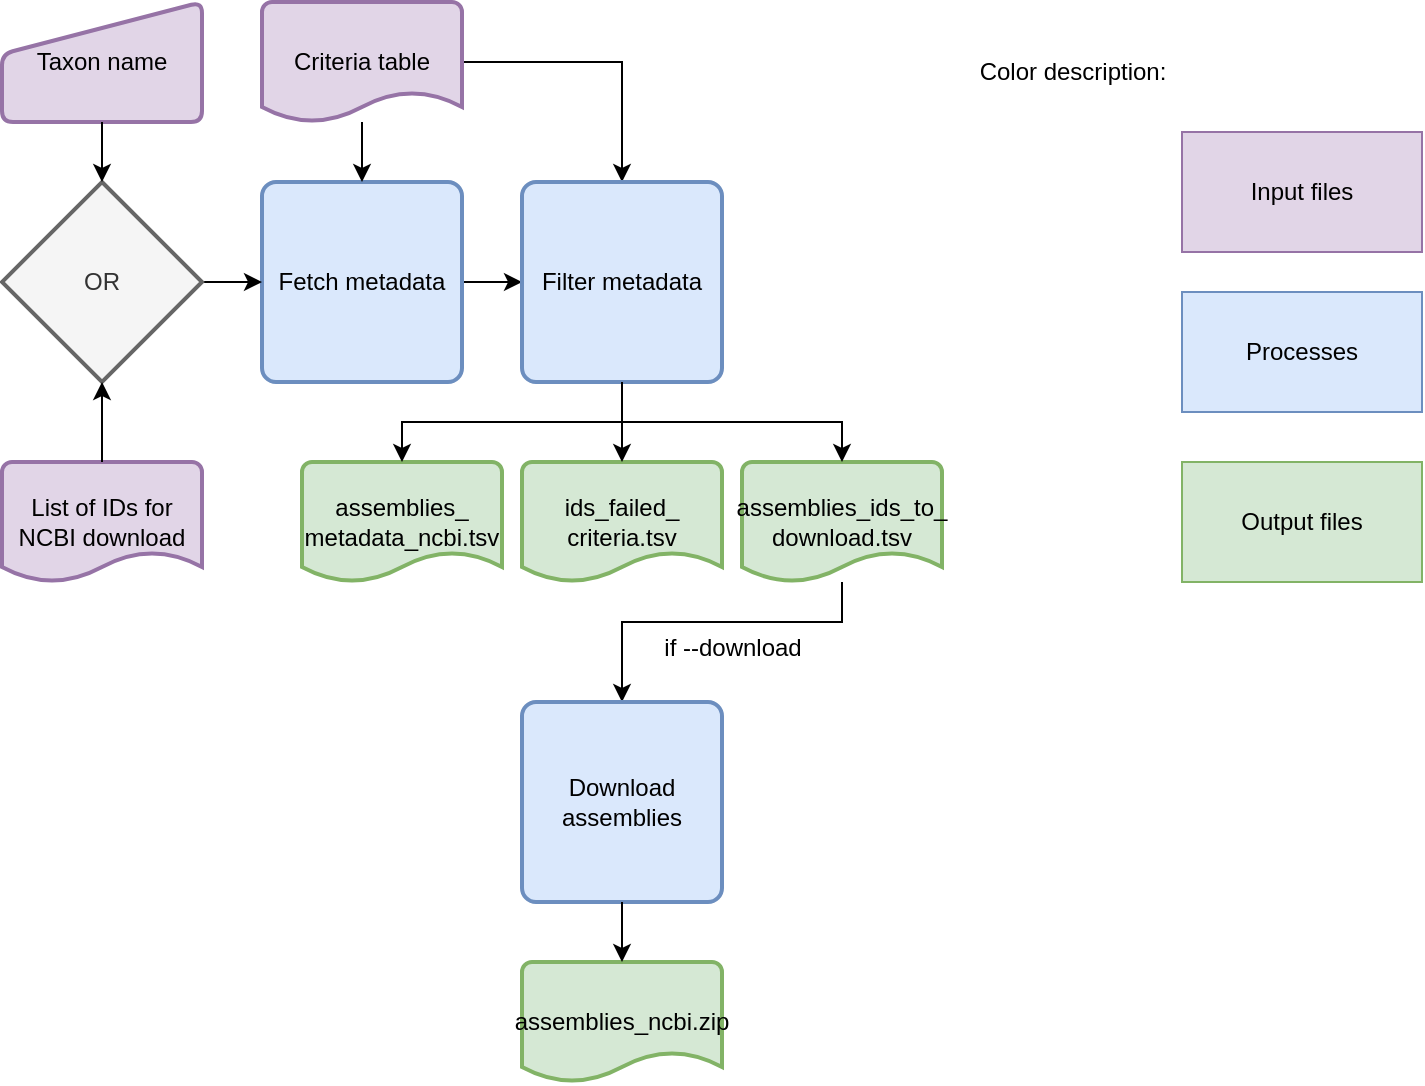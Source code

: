 <mxfile version="25.0.3">
  <diagram name="Page-1" id="tIYcXy47FKjCoxQx500s">
    <mxGraphModel dx="1364" dy="799" grid="1" gridSize="10" guides="1" tooltips="1" connect="1" arrows="1" fold="1" page="1" pageScale="1" pageWidth="850" pageHeight="1100" math="0" shadow="0">
      <root>
        <mxCell id="0" />
        <mxCell id="1" parent="0" />
        <mxCell id="yOKKN6GtoYY8TGb_IApD-14" style="edgeStyle=orthogonalEdgeStyle;rounded=0;orthogonalLoop=1;jettySize=auto;html=1;entryX=0;entryY=0.5;entryDx=0;entryDy=0;" edge="1" parent="1" source="yOKKN6GtoYY8TGb_IApD-1" target="yOKKN6GtoYY8TGb_IApD-13">
          <mxGeometry relative="1" as="geometry" />
        </mxCell>
        <mxCell id="yOKKN6GtoYY8TGb_IApD-1" value="Fetch metadata" style="rounded=1;whiteSpace=wrap;html=1;absoluteArcSize=1;arcSize=14;strokeWidth=2;fillColor=#dae8fc;strokeColor=#6c8ebf;" vertex="1" parent="1">
          <mxGeometry x="210" y="100" width="100" height="100" as="geometry" />
        </mxCell>
        <mxCell id="yOKKN6GtoYY8TGb_IApD-6" style="edgeStyle=orthogonalEdgeStyle;rounded=0;orthogonalLoop=1;jettySize=auto;html=1;entryX=0;entryY=0.5;entryDx=0;entryDy=0;" edge="1" parent="1" source="yOKKN6GtoYY8TGb_IApD-5" target="yOKKN6GtoYY8TGb_IApD-1">
          <mxGeometry relative="1" as="geometry" />
        </mxCell>
        <mxCell id="yOKKN6GtoYY8TGb_IApD-5" value="OR" style="strokeWidth=2;html=1;shape=mxgraph.flowchart.decision;whiteSpace=wrap;fillColor=#f5f5f5;fontColor=#333333;strokeColor=#666666;" vertex="1" parent="1">
          <mxGeometry x="80" y="100" width="100" height="100" as="geometry" />
        </mxCell>
        <mxCell id="yOKKN6GtoYY8TGb_IApD-8" style="edgeStyle=orthogonalEdgeStyle;rounded=0;orthogonalLoop=1;jettySize=auto;html=1;entryX=0.5;entryY=0;entryDx=0;entryDy=0;" edge="1" parent="1" source="yOKKN6GtoYY8TGb_IApD-7" target="yOKKN6GtoYY8TGb_IApD-1">
          <mxGeometry relative="1" as="geometry" />
        </mxCell>
        <mxCell id="yOKKN6GtoYY8TGb_IApD-16" style="edgeStyle=orthogonalEdgeStyle;rounded=0;orthogonalLoop=1;jettySize=auto;html=1;exitX=1;exitY=0.5;exitDx=0;exitDy=0;exitPerimeter=0;entryX=0.5;entryY=0;entryDx=0;entryDy=0;" edge="1" parent="1" source="yOKKN6GtoYY8TGb_IApD-7" target="yOKKN6GtoYY8TGb_IApD-13">
          <mxGeometry relative="1" as="geometry" />
        </mxCell>
        <mxCell id="yOKKN6GtoYY8TGb_IApD-7" value="Criteria table" style="strokeWidth=2;html=1;shape=mxgraph.flowchart.document2;whiteSpace=wrap;size=0.25;fillColor=#e1d5e7;strokeColor=#9673a6;" vertex="1" parent="1">
          <mxGeometry x="210" y="10" width="100" height="60" as="geometry" />
        </mxCell>
        <mxCell id="yOKKN6GtoYY8TGb_IApD-9" value="Taxon name" style="html=1;strokeWidth=2;shape=manualInput;whiteSpace=wrap;rounded=1;size=26;arcSize=11;fillColor=#e1d5e7;strokeColor=#9673a6;" vertex="1" parent="1">
          <mxGeometry x="80" y="10" width="100" height="60" as="geometry" />
        </mxCell>
        <mxCell id="yOKKN6GtoYY8TGb_IApD-10" style="edgeStyle=orthogonalEdgeStyle;rounded=0;orthogonalLoop=1;jettySize=auto;html=1;entryX=0.5;entryY=0;entryDx=0;entryDy=0;entryPerimeter=0;" edge="1" parent="1" source="yOKKN6GtoYY8TGb_IApD-9" target="yOKKN6GtoYY8TGb_IApD-5">
          <mxGeometry relative="1" as="geometry" />
        </mxCell>
        <mxCell id="yOKKN6GtoYY8TGb_IApD-11" value="List of IDs for NCBI download" style="strokeWidth=2;html=1;shape=mxgraph.flowchart.document2;whiteSpace=wrap;size=0.25;fillColor=#e1d5e7;strokeColor=#9673a6;" vertex="1" parent="1">
          <mxGeometry x="80" y="240" width="100" height="60" as="geometry" />
        </mxCell>
        <mxCell id="yOKKN6GtoYY8TGb_IApD-12" style="edgeStyle=orthogonalEdgeStyle;rounded=0;orthogonalLoop=1;jettySize=auto;html=1;entryX=0.5;entryY=1;entryDx=0;entryDy=0;entryPerimeter=0;" edge="1" parent="1" source="yOKKN6GtoYY8TGb_IApD-11" target="yOKKN6GtoYY8TGb_IApD-5">
          <mxGeometry relative="1" as="geometry" />
        </mxCell>
        <mxCell id="yOKKN6GtoYY8TGb_IApD-13" value="Filter metadata" style="rounded=1;whiteSpace=wrap;html=1;absoluteArcSize=1;arcSize=14;strokeWidth=2;fillColor=#dae8fc;strokeColor=#6c8ebf;" vertex="1" parent="1">
          <mxGeometry x="340" y="100" width="100" height="100" as="geometry" />
        </mxCell>
        <mxCell id="yOKKN6GtoYY8TGb_IApD-17" value="assemblies_&lt;div&gt;metadata_ncbi.tsv&lt;/div&gt;" style="strokeWidth=2;html=1;shape=mxgraph.flowchart.document2;whiteSpace=wrap;size=0.25;fillColor=#d5e8d4;strokeColor=#82b366;" vertex="1" parent="1">
          <mxGeometry x="230" y="240" width="100" height="60" as="geometry" />
        </mxCell>
        <mxCell id="yOKKN6GtoYY8TGb_IApD-25" style="edgeStyle=orthogonalEdgeStyle;rounded=0;orthogonalLoop=1;jettySize=auto;html=1;entryX=0.5;entryY=0;entryDx=0;entryDy=0;" edge="1" parent="1" source="yOKKN6GtoYY8TGb_IApD-19" target="yOKKN6GtoYY8TGb_IApD-24">
          <mxGeometry relative="1" as="geometry">
            <Array as="points">
              <mxPoint x="500" y="320" />
              <mxPoint x="390" y="320" />
            </Array>
          </mxGeometry>
        </mxCell>
        <mxCell id="yOKKN6GtoYY8TGb_IApD-19" value="assemblies_ids_to_&lt;div&gt;download.tsv&lt;/div&gt;" style="strokeWidth=2;html=1;shape=mxgraph.flowchart.document2;whiteSpace=wrap;size=0.25;fillColor=#d5e8d4;strokeColor=#82b366;" vertex="1" parent="1">
          <mxGeometry x="450" y="240" width="100" height="60" as="geometry" />
        </mxCell>
        <mxCell id="yOKKN6GtoYY8TGb_IApD-20" style="edgeStyle=orthogonalEdgeStyle;rounded=0;orthogonalLoop=1;jettySize=auto;html=1;entryX=0.5;entryY=0;entryDx=0;entryDy=0;entryPerimeter=0;" edge="1" parent="1" source="yOKKN6GtoYY8TGb_IApD-13" target="yOKKN6GtoYY8TGb_IApD-19">
          <mxGeometry relative="1" as="geometry">
            <Array as="points">
              <mxPoint x="390" y="220" />
              <mxPoint x="500" y="220" />
            </Array>
          </mxGeometry>
        </mxCell>
        <mxCell id="yOKKN6GtoYY8TGb_IApD-21" value="ids_failed_&lt;div&gt;criteria.tsv&lt;/div&gt;" style="strokeWidth=2;html=1;shape=mxgraph.flowchart.document2;whiteSpace=wrap;size=0.25;fillColor=#d5e8d4;strokeColor=#82b366;" vertex="1" parent="1">
          <mxGeometry x="340" y="240" width="100" height="60" as="geometry" />
        </mxCell>
        <mxCell id="yOKKN6GtoYY8TGb_IApD-22" style="edgeStyle=orthogonalEdgeStyle;rounded=0;orthogonalLoop=1;jettySize=auto;html=1;entryX=0.5;entryY=0;entryDx=0;entryDy=0;entryPerimeter=0;" edge="1" parent="1" source="yOKKN6GtoYY8TGb_IApD-13" target="yOKKN6GtoYY8TGb_IApD-21">
          <mxGeometry relative="1" as="geometry" />
        </mxCell>
        <mxCell id="yOKKN6GtoYY8TGb_IApD-23" style="edgeStyle=orthogonalEdgeStyle;rounded=0;orthogonalLoop=1;jettySize=auto;html=1;entryX=0.5;entryY=0;entryDx=0;entryDy=0;entryPerimeter=0;" edge="1" parent="1" source="yOKKN6GtoYY8TGb_IApD-13" target="yOKKN6GtoYY8TGb_IApD-17">
          <mxGeometry relative="1" as="geometry">
            <Array as="points">
              <mxPoint x="390" y="220" />
              <mxPoint x="280" y="220" />
            </Array>
          </mxGeometry>
        </mxCell>
        <mxCell id="yOKKN6GtoYY8TGb_IApD-24" value="Download assemblies" style="rounded=1;whiteSpace=wrap;html=1;absoluteArcSize=1;arcSize=14;strokeWidth=2;fillColor=#dae8fc;strokeColor=#6c8ebf;" vertex="1" parent="1">
          <mxGeometry x="340" y="360" width="100" height="100" as="geometry" />
        </mxCell>
        <mxCell id="yOKKN6GtoYY8TGb_IApD-26" value="if&amp;nbsp;--download" style="text;html=1;align=center;verticalAlign=middle;resizable=0;points=[];autosize=1;strokeColor=none;fillColor=none;" vertex="1" parent="1">
          <mxGeometry x="400" y="318" width="90" height="30" as="geometry" />
        </mxCell>
        <mxCell id="yOKKN6GtoYY8TGb_IApD-27" value="assemblies_ncbi.zip" style="strokeWidth=2;html=1;shape=mxgraph.flowchart.document2;whiteSpace=wrap;size=0.25;fillColor=#d5e8d4;strokeColor=#82b366;" vertex="1" parent="1">
          <mxGeometry x="340" y="490" width="100" height="60" as="geometry" />
        </mxCell>
        <mxCell id="yOKKN6GtoYY8TGb_IApD-28" style="edgeStyle=orthogonalEdgeStyle;rounded=0;orthogonalLoop=1;jettySize=auto;html=1;entryX=0.5;entryY=0;entryDx=0;entryDy=0;entryPerimeter=0;" edge="1" parent="1" source="yOKKN6GtoYY8TGb_IApD-24" target="yOKKN6GtoYY8TGb_IApD-27">
          <mxGeometry relative="1" as="geometry" />
        </mxCell>
        <mxCell id="yOKKN6GtoYY8TGb_IApD-29" value="Processes" style="rounded=0;whiteSpace=wrap;html=1;fillColor=#dae8fc;strokeColor=#6c8ebf;" vertex="1" parent="1">
          <mxGeometry x="670" y="155" width="120" height="60" as="geometry" />
        </mxCell>
        <mxCell id="yOKKN6GtoYY8TGb_IApD-31" value="Input files" style="rounded=0;whiteSpace=wrap;html=1;fillColor=#e1d5e7;strokeColor=#9673a6;" vertex="1" parent="1">
          <mxGeometry x="670" y="75" width="120" height="60" as="geometry" />
        </mxCell>
        <mxCell id="yOKKN6GtoYY8TGb_IApD-32" value="Output files" style="rounded=0;whiteSpace=wrap;html=1;fillColor=#d5e8d4;strokeColor=#82b366;" vertex="1" parent="1">
          <mxGeometry x="670" y="240" width="120" height="60" as="geometry" />
        </mxCell>
        <mxCell id="yOKKN6GtoYY8TGb_IApD-33" value="Color description:" style="text;html=1;align=center;verticalAlign=middle;resizable=0;points=[];autosize=1;strokeColor=none;fillColor=none;" vertex="1" parent="1">
          <mxGeometry x="560" y="30" width="110" height="30" as="geometry" />
        </mxCell>
      </root>
    </mxGraphModel>
  </diagram>
</mxfile>
